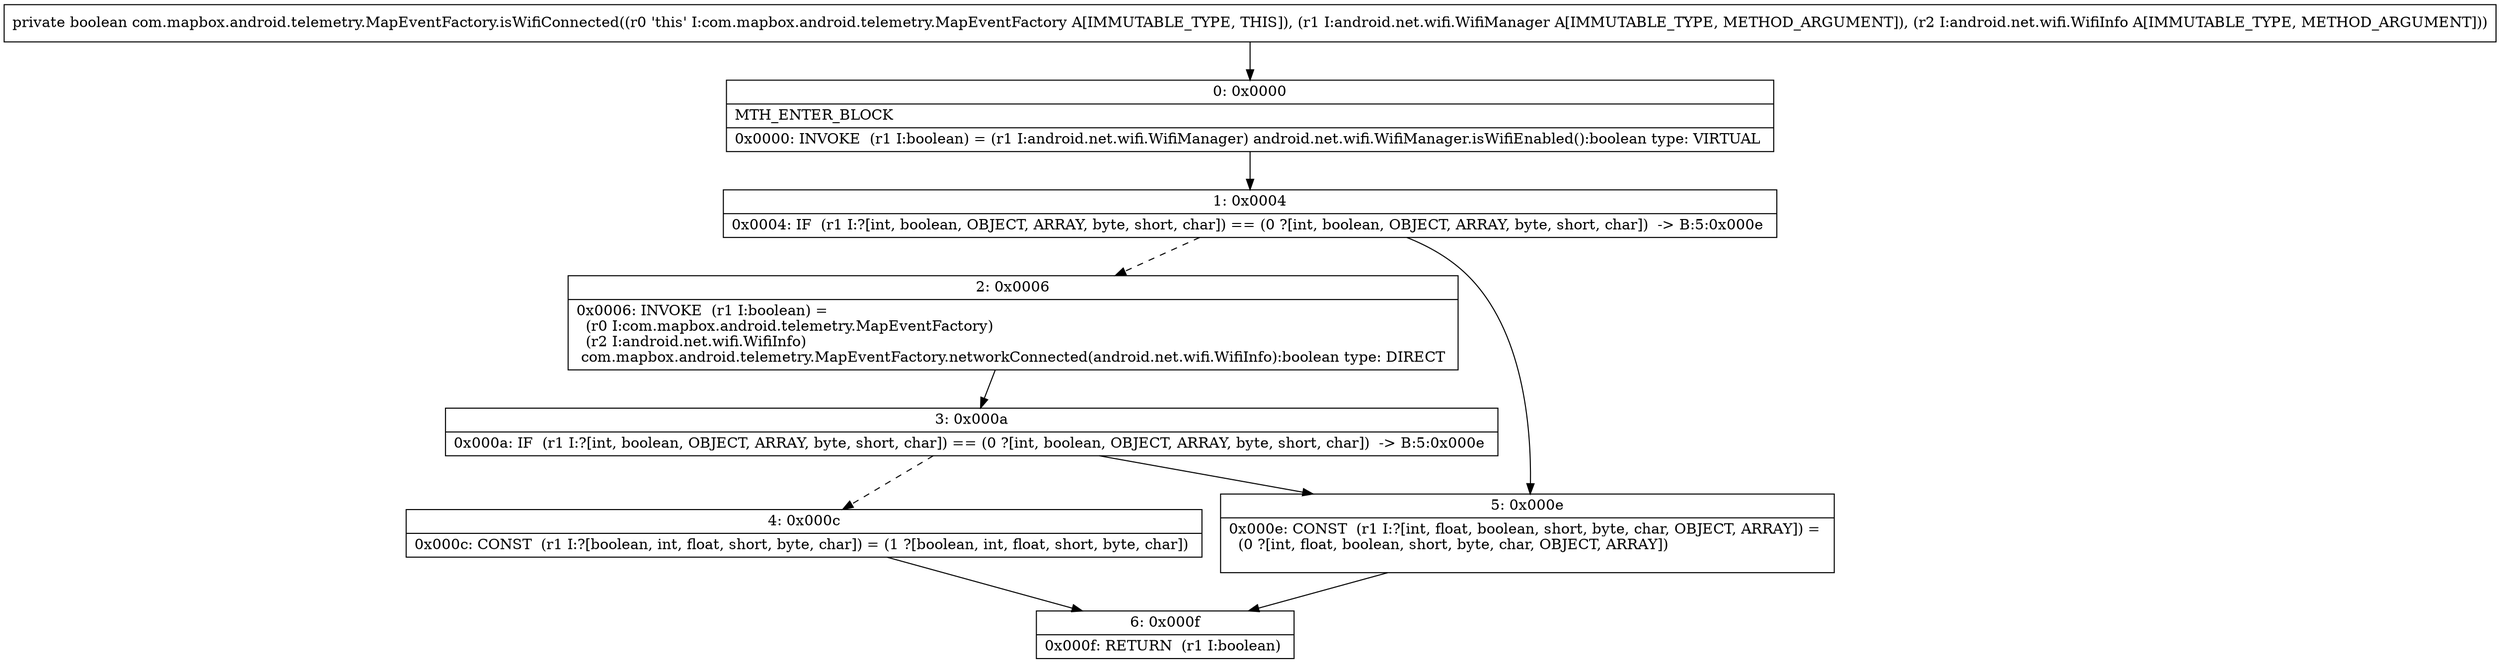digraph "CFG forcom.mapbox.android.telemetry.MapEventFactory.isWifiConnected(Landroid\/net\/wifi\/WifiManager;Landroid\/net\/wifi\/WifiInfo;)Z" {
Node_0 [shape=record,label="{0\:\ 0x0000|MTH_ENTER_BLOCK\l|0x0000: INVOKE  (r1 I:boolean) = (r1 I:android.net.wifi.WifiManager) android.net.wifi.WifiManager.isWifiEnabled():boolean type: VIRTUAL \l}"];
Node_1 [shape=record,label="{1\:\ 0x0004|0x0004: IF  (r1 I:?[int, boolean, OBJECT, ARRAY, byte, short, char]) == (0 ?[int, boolean, OBJECT, ARRAY, byte, short, char])  \-\> B:5:0x000e \l}"];
Node_2 [shape=record,label="{2\:\ 0x0006|0x0006: INVOKE  (r1 I:boolean) = \l  (r0 I:com.mapbox.android.telemetry.MapEventFactory)\l  (r2 I:android.net.wifi.WifiInfo)\l com.mapbox.android.telemetry.MapEventFactory.networkConnected(android.net.wifi.WifiInfo):boolean type: DIRECT \l}"];
Node_3 [shape=record,label="{3\:\ 0x000a|0x000a: IF  (r1 I:?[int, boolean, OBJECT, ARRAY, byte, short, char]) == (0 ?[int, boolean, OBJECT, ARRAY, byte, short, char])  \-\> B:5:0x000e \l}"];
Node_4 [shape=record,label="{4\:\ 0x000c|0x000c: CONST  (r1 I:?[boolean, int, float, short, byte, char]) = (1 ?[boolean, int, float, short, byte, char]) \l}"];
Node_5 [shape=record,label="{5\:\ 0x000e|0x000e: CONST  (r1 I:?[int, float, boolean, short, byte, char, OBJECT, ARRAY]) = \l  (0 ?[int, float, boolean, short, byte, char, OBJECT, ARRAY])\l \l}"];
Node_6 [shape=record,label="{6\:\ 0x000f|0x000f: RETURN  (r1 I:boolean) \l}"];
MethodNode[shape=record,label="{private boolean com.mapbox.android.telemetry.MapEventFactory.isWifiConnected((r0 'this' I:com.mapbox.android.telemetry.MapEventFactory A[IMMUTABLE_TYPE, THIS]), (r1 I:android.net.wifi.WifiManager A[IMMUTABLE_TYPE, METHOD_ARGUMENT]), (r2 I:android.net.wifi.WifiInfo A[IMMUTABLE_TYPE, METHOD_ARGUMENT])) }"];
MethodNode -> Node_0;
Node_0 -> Node_1;
Node_1 -> Node_2[style=dashed];
Node_1 -> Node_5;
Node_2 -> Node_3;
Node_3 -> Node_4[style=dashed];
Node_3 -> Node_5;
Node_4 -> Node_6;
Node_5 -> Node_6;
}

